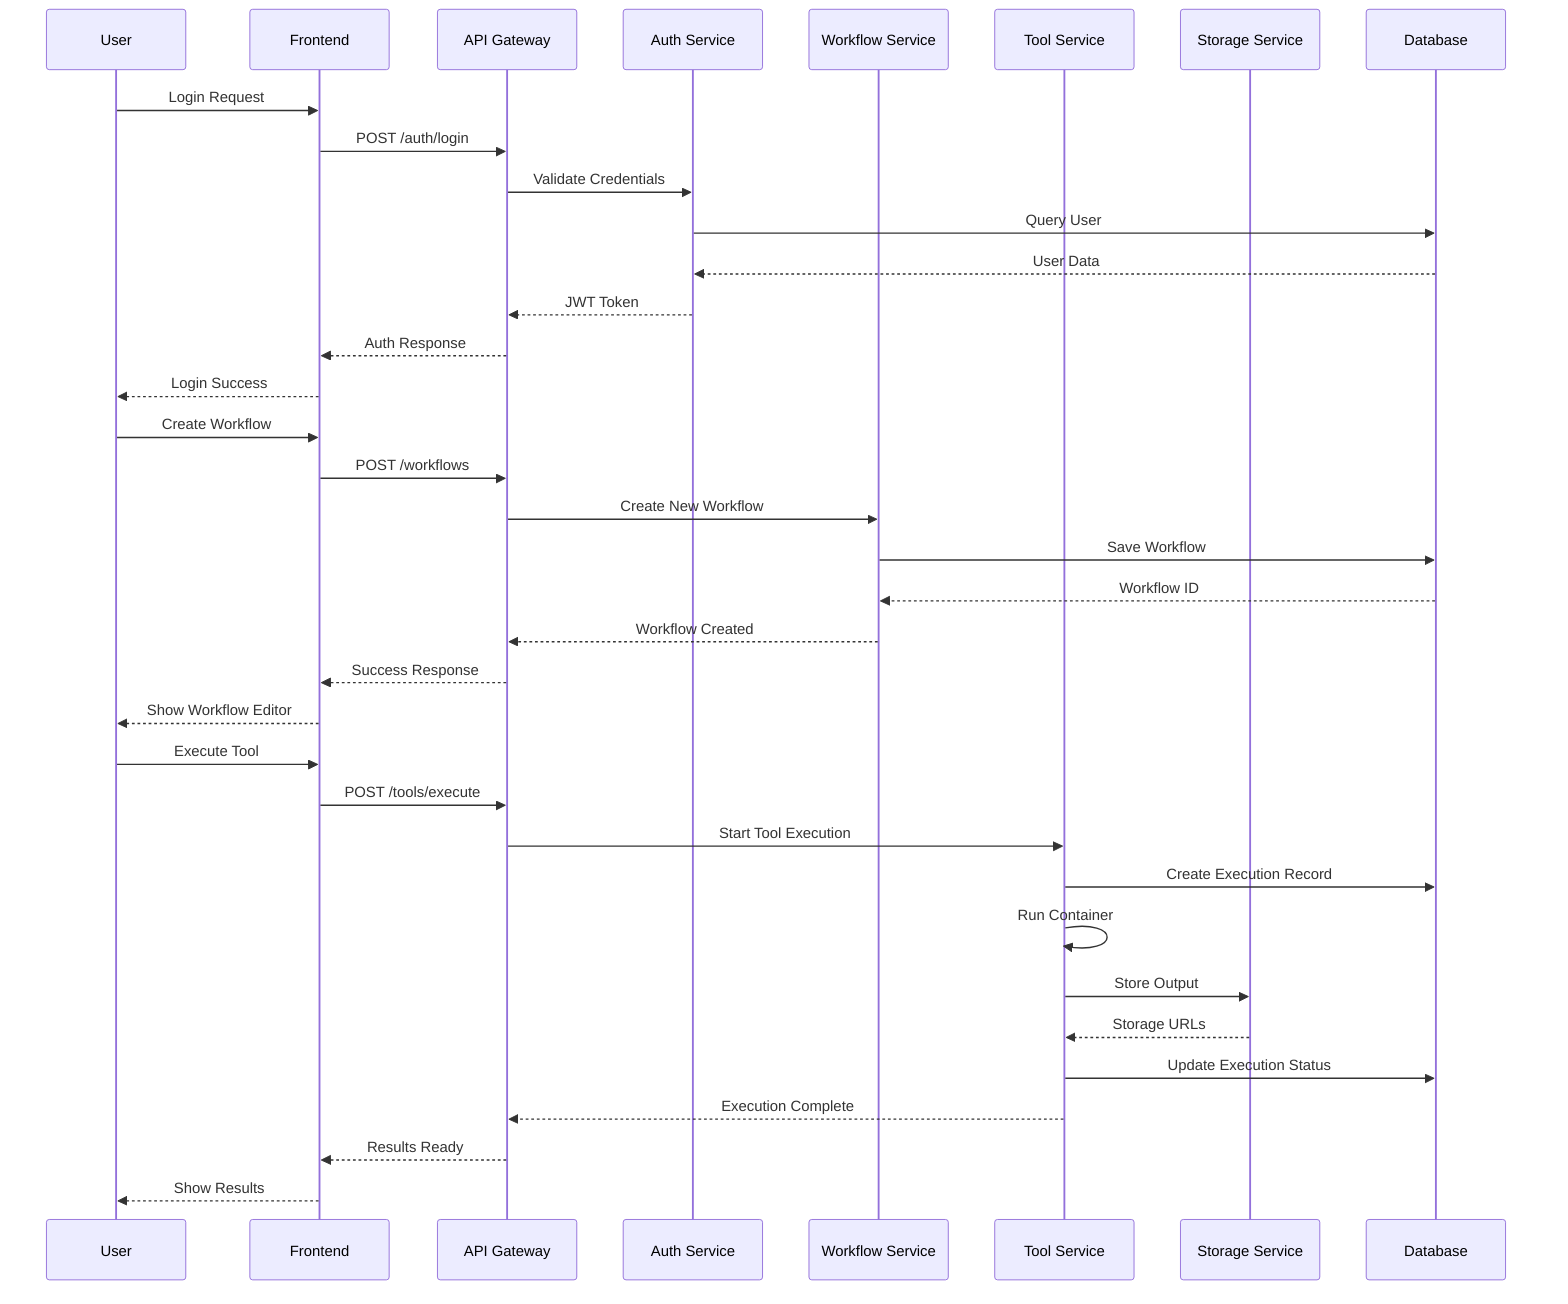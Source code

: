 sequenceDiagram
    participant U as User
    participant F as Frontend
    participant A as API Gateway
    participant Auth as Auth Service
    participant WF as Workflow Service
    participant T as Tool Service
    participant S as Storage Service
    participant D as Database

    %% User Authentication
    U->>F: Login Request
    F->>A: POST /auth/login
    A->>Auth: Validate Credentials
    Auth->>D: Query User
    D-->>Auth: User Data
    Auth-->>A: JWT Token
    A-->>F: Auth Response
    F-->>U: Login Success

    %% Workflow Creation
    U->>F: Create Workflow
    F->>A: POST /workflows
    A->>WF: Create New Workflow
    WF->>D: Save Workflow
    D-->>WF: Workflow ID
    WF-->>A: Workflow Created
    A-->>F: Success Response
    F-->>U: Show Workflow Editor

    %% Tool Execution
    U->>F: Execute Tool
    F->>A: POST /tools/execute
    A->>T: Start Tool Execution
    T->>D: Create Execution Record
    T->>T: Run Container
    T->>S: Store Output
    S-->>T: Storage URLs
    T->>D: Update Execution Status
    T-->>A: Execution Complete
    A-->>F: Results Ready
    F-->>U: Show Results